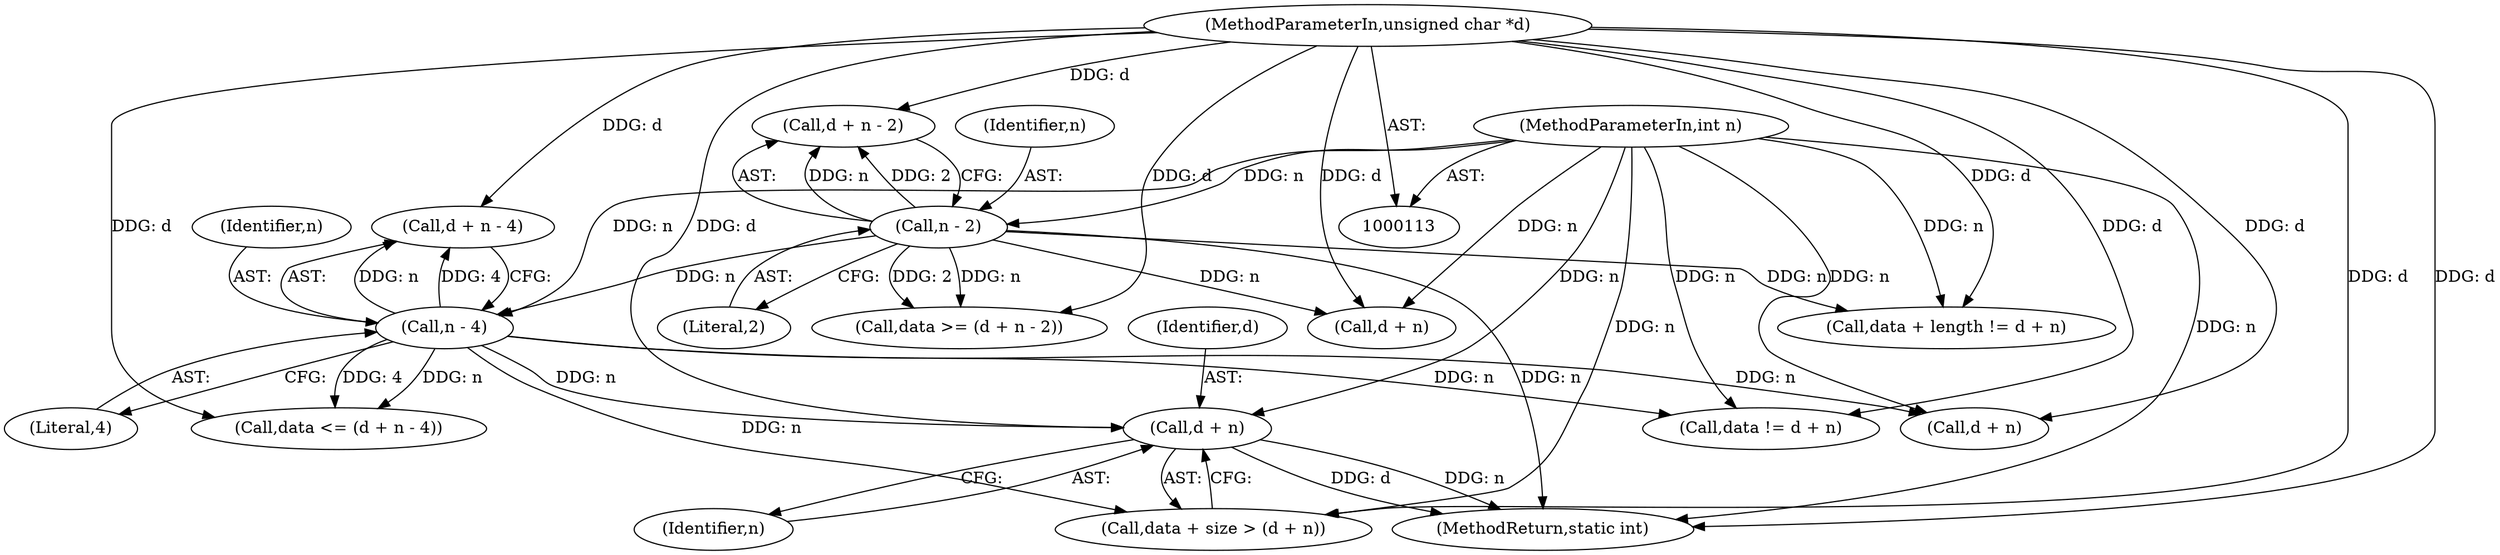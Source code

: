 digraph "0_openssl_a004e72b95835136d3f1ea90517f706c24c03da7_4@pointer" {
"1000223" [label="(Call,d + n)"];
"1000116" [label="(MethodParameterIn,unsigned char *d)"];
"1000208" [label="(Call,n - 4)"];
"1000117" [label="(MethodParameterIn,int n)"];
"1000181" [label="(Call,n - 2)"];
"1000995" [label="(MethodReturn,static int)"];
"1000183" [label="(Literal,2)"];
"1000193" [label="(Call,d + n)"];
"1000210" [label="(Literal,4)"];
"1000223" [label="(Call,d + n)"];
"1000206" [label="(Call,d + n - 4)"];
"1000219" [label="(Call,data + size > (d + n))"];
"1000225" [label="(Identifier,n)"];
"1000204" [label="(Call,data <= (d + n - 4))"];
"1000116" [label="(MethodParameterIn,unsigned char *d)"];
"1000189" [label="(Call,data + length != d + n)"];
"1000893" [label="(Call,data != d + n)"];
"1000179" [label="(Call,d + n - 2)"];
"1000208" [label="(Call,n - 4)"];
"1000224" [label="(Identifier,d)"];
"1000177" [label="(Call,data >= (d + n - 2))"];
"1000117" [label="(MethodParameterIn,int n)"];
"1000182" [label="(Identifier,n)"];
"1000209" [label="(Identifier,n)"];
"1000181" [label="(Call,n - 2)"];
"1000895" [label="(Call,d + n)"];
"1000223" -> "1000219"  [label="AST: "];
"1000223" -> "1000225"  [label="CFG: "];
"1000224" -> "1000223"  [label="AST: "];
"1000225" -> "1000223"  [label="AST: "];
"1000219" -> "1000223"  [label="CFG: "];
"1000223" -> "1000995"  [label="DDG: n"];
"1000223" -> "1000995"  [label="DDG: d"];
"1000116" -> "1000223"  [label="DDG: d"];
"1000208" -> "1000223"  [label="DDG: n"];
"1000117" -> "1000223"  [label="DDG: n"];
"1000116" -> "1000113"  [label="AST: "];
"1000116" -> "1000995"  [label="DDG: d"];
"1000116" -> "1000177"  [label="DDG: d"];
"1000116" -> "1000179"  [label="DDG: d"];
"1000116" -> "1000189"  [label="DDG: d"];
"1000116" -> "1000193"  [label="DDG: d"];
"1000116" -> "1000204"  [label="DDG: d"];
"1000116" -> "1000206"  [label="DDG: d"];
"1000116" -> "1000219"  [label="DDG: d"];
"1000116" -> "1000893"  [label="DDG: d"];
"1000116" -> "1000895"  [label="DDG: d"];
"1000208" -> "1000206"  [label="AST: "];
"1000208" -> "1000210"  [label="CFG: "];
"1000209" -> "1000208"  [label="AST: "];
"1000210" -> "1000208"  [label="AST: "];
"1000206" -> "1000208"  [label="CFG: "];
"1000208" -> "1000204"  [label="DDG: n"];
"1000208" -> "1000204"  [label="DDG: 4"];
"1000208" -> "1000206"  [label="DDG: n"];
"1000208" -> "1000206"  [label="DDG: 4"];
"1000117" -> "1000208"  [label="DDG: n"];
"1000181" -> "1000208"  [label="DDG: n"];
"1000208" -> "1000219"  [label="DDG: n"];
"1000208" -> "1000893"  [label="DDG: n"];
"1000208" -> "1000895"  [label="DDG: n"];
"1000117" -> "1000113"  [label="AST: "];
"1000117" -> "1000995"  [label="DDG: n"];
"1000117" -> "1000181"  [label="DDG: n"];
"1000117" -> "1000189"  [label="DDG: n"];
"1000117" -> "1000193"  [label="DDG: n"];
"1000117" -> "1000219"  [label="DDG: n"];
"1000117" -> "1000893"  [label="DDG: n"];
"1000117" -> "1000895"  [label="DDG: n"];
"1000181" -> "1000179"  [label="AST: "];
"1000181" -> "1000183"  [label="CFG: "];
"1000182" -> "1000181"  [label="AST: "];
"1000183" -> "1000181"  [label="AST: "];
"1000179" -> "1000181"  [label="CFG: "];
"1000181" -> "1000995"  [label="DDG: n"];
"1000181" -> "1000177"  [label="DDG: n"];
"1000181" -> "1000177"  [label="DDG: 2"];
"1000181" -> "1000179"  [label="DDG: n"];
"1000181" -> "1000179"  [label="DDG: 2"];
"1000181" -> "1000189"  [label="DDG: n"];
"1000181" -> "1000193"  [label="DDG: n"];
}
